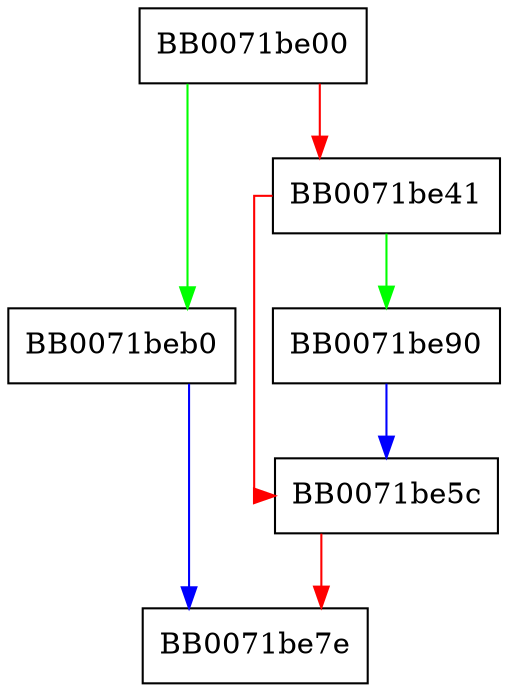 digraph ASN1_item_sign_ex {
  node [shape="box"];
  graph [splines=ortho];
  BB0071be00 -> BB0071beb0 [color="green"];
  BB0071be00 -> BB0071be41 [color="red"];
  BB0071be41 -> BB0071be90 [color="green"];
  BB0071be41 -> BB0071be5c [color="red"];
  BB0071be5c -> BB0071be7e [color="red"];
  BB0071be90 -> BB0071be5c [color="blue"];
  BB0071beb0 -> BB0071be7e [color="blue"];
}